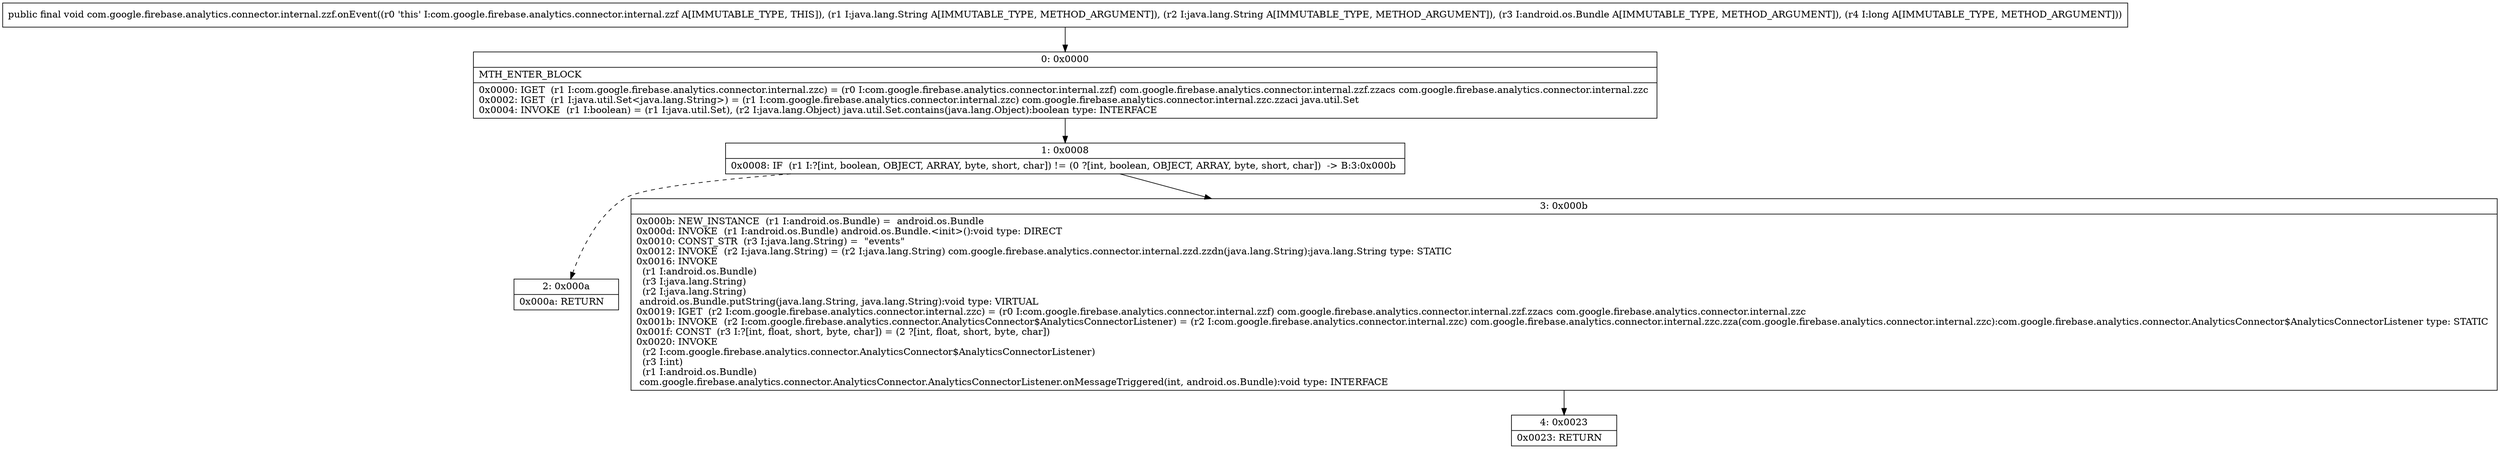 digraph "CFG forcom.google.firebase.analytics.connector.internal.zzf.onEvent(Ljava\/lang\/String;Ljava\/lang\/String;Landroid\/os\/Bundle;J)V" {
Node_0 [shape=record,label="{0\:\ 0x0000|MTH_ENTER_BLOCK\l|0x0000: IGET  (r1 I:com.google.firebase.analytics.connector.internal.zzc) = (r0 I:com.google.firebase.analytics.connector.internal.zzf) com.google.firebase.analytics.connector.internal.zzf.zzacs com.google.firebase.analytics.connector.internal.zzc \l0x0002: IGET  (r1 I:java.util.Set\<java.lang.String\>) = (r1 I:com.google.firebase.analytics.connector.internal.zzc) com.google.firebase.analytics.connector.internal.zzc.zzaci java.util.Set \l0x0004: INVOKE  (r1 I:boolean) = (r1 I:java.util.Set), (r2 I:java.lang.Object) java.util.Set.contains(java.lang.Object):boolean type: INTERFACE \l}"];
Node_1 [shape=record,label="{1\:\ 0x0008|0x0008: IF  (r1 I:?[int, boolean, OBJECT, ARRAY, byte, short, char]) != (0 ?[int, boolean, OBJECT, ARRAY, byte, short, char])  \-\> B:3:0x000b \l}"];
Node_2 [shape=record,label="{2\:\ 0x000a|0x000a: RETURN   \l}"];
Node_3 [shape=record,label="{3\:\ 0x000b|0x000b: NEW_INSTANCE  (r1 I:android.os.Bundle) =  android.os.Bundle \l0x000d: INVOKE  (r1 I:android.os.Bundle) android.os.Bundle.\<init\>():void type: DIRECT \l0x0010: CONST_STR  (r3 I:java.lang.String) =  \"events\" \l0x0012: INVOKE  (r2 I:java.lang.String) = (r2 I:java.lang.String) com.google.firebase.analytics.connector.internal.zzd.zzdn(java.lang.String):java.lang.String type: STATIC \l0x0016: INVOKE  \l  (r1 I:android.os.Bundle)\l  (r3 I:java.lang.String)\l  (r2 I:java.lang.String)\l android.os.Bundle.putString(java.lang.String, java.lang.String):void type: VIRTUAL \l0x0019: IGET  (r2 I:com.google.firebase.analytics.connector.internal.zzc) = (r0 I:com.google.firebase.analytics.connector.internal.zzf) com.google.firebase.analytics.connector.internal.zzf.zzacs com.google.firebase.analytics.connector.internal.zzc \l0x001b: INVOKE  (r2 I:com.google.firebase.analytics.connector.AnalyticsConnector$AnalyticsConnectorListener) = (r2 I:com.google.firebase.analytics.connector.internal.zzc) com.google.firebase.analytics.connector.internal.zzc.zza(com.google.firebase.analytics.connector.internal.zzc):com.google.firebase.analytics.connector.AnalyticsConnector$AnalyticsConnectorListener type: STATIC \l0x001f: CONST  (r3 I:?[int, float, short, byte, char]) = (2 ?[int, float, short, byte, char]) \l0x0020: INVOKE  \l  (r2 I:com.google.firebase.analytics.connector.AnalyticsConnector$AnalyticsConnectorListener)\l  (r3 I:int)\l  (r1 I:android.os.Bundle)\l com.google.firebase.analytics.connector.AnalyticsConnector.AnalyticsConnectorListener.onMessageTriggered(int, android.os.Bundle):void type: INTERFACE \l}"];
Node_4 [shape=record,label="{4\:\ 0x0023|0x0023: RETURN   \l}"];
MethodNode[shape=record,label="{public final void com.google.firebase.analytics.connector.internal.zzf.onEvent((r0 'this' I:com.google.firebase.analytics.connector.internal.zzf A[IMMUTABLE_TYPE, THIS]), (r1 I:java.lang.String A[IMMUTABLE_TYPE, METHOD_ARGUMENT]), (r2 I:java.lang.String A[IMMUTABLE_TYPE, METHOD_ARGUMENT]), (r3 I:android.os.Bundle A[IMMUTABLE_TYPE, METHOD_ARGUMENT]), (r4 I:long A[IMMUTABLE_TYPE, METHOD_ARGUMENT])) }"];
MethodNode -> Node_0;
Node_0 -> Node_1;
Node_1 -> Node_2[style=dashed];
Node_1 -> Node_3;
Node_3 -> Node_4;
}

